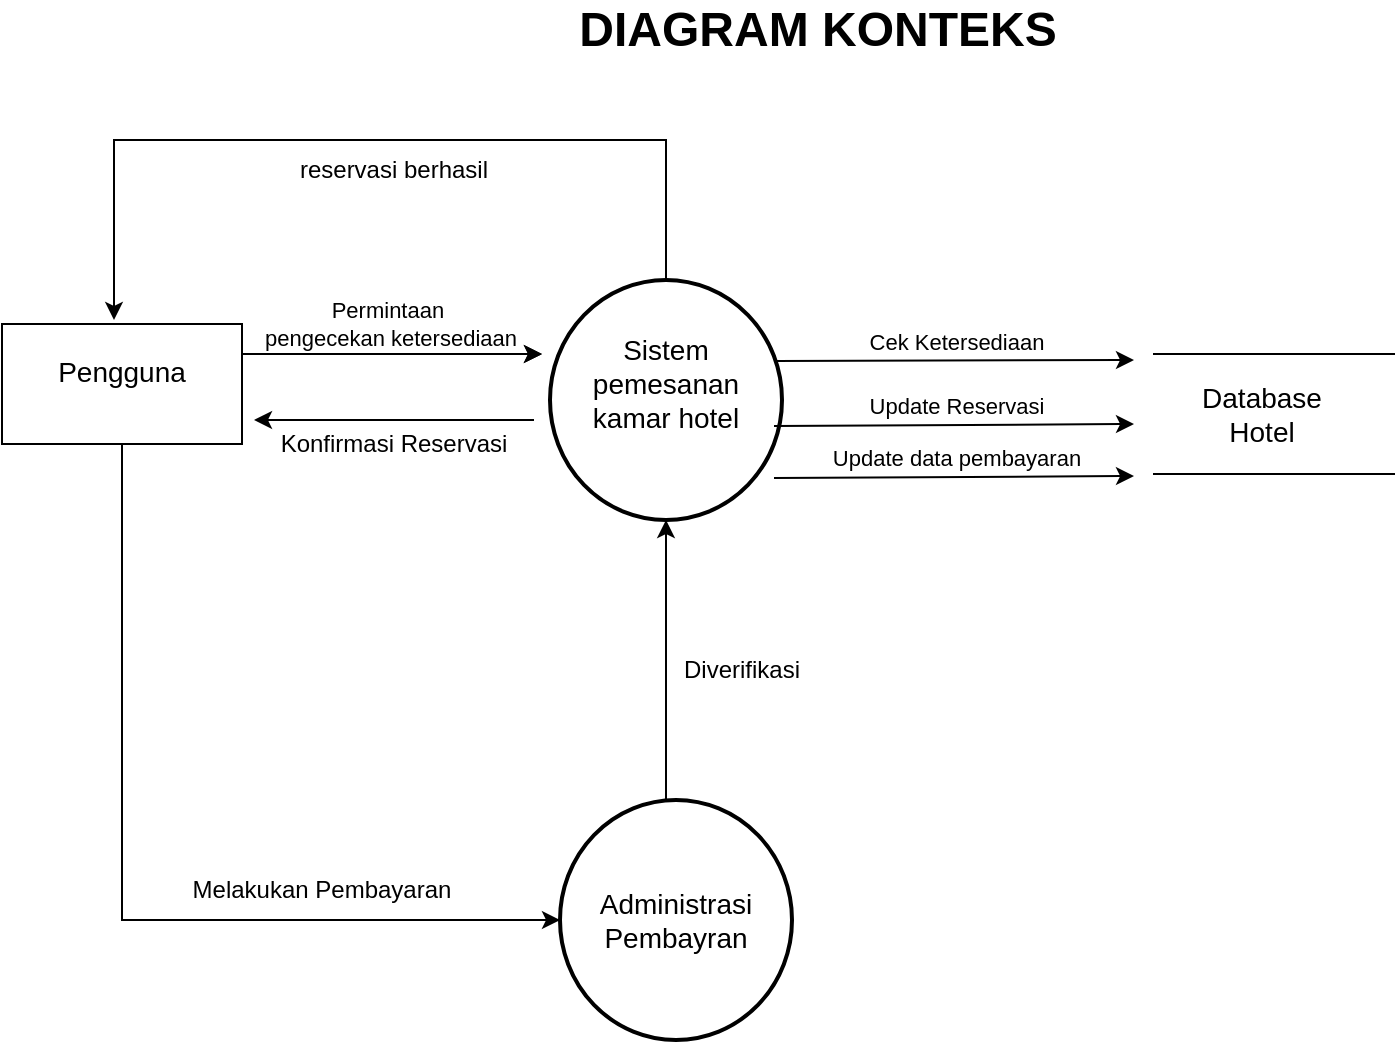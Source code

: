 <mxfile version="24.7.16" pages="2">
  <diagram name="Halaman-1" id="7p4cjxunIsNnKpSAJF3Q">
    <mxGraphModel dx="1354" dy="655" grid="0" gridSize="10" guides="1" tooltips="1" connect="1" arrows="1" fold="1" page="1" pageScale="1" pageWidth="827" pageHeight="1169" math="0" shadow="0">
      <root>
        <mxCell id="0" />
        <mxCell id="1" parent="0" />
        <mxCell id="ClMmJKzKSuN1sgCDUMyr-4" value="" style="shape=partialRectangle;whiteSpace=wrap;html=1;left=0;right=0;fillColor=none;" vertex="1" parent="1">
          <mxGeometry x="620" y="197" width="120" height="60" as="geometry" />
        </mxCell>
        <mxCell id="ClMmJKzKSuN1sgCDUMyr-5" value="" style="rounded=0;whiteSpace=wrap;html=1;" vertex="1" parent="1">
          <mxGeometry x="44" y="182" width="120" height="60" as="geometry" />
        </mxCell>
        <mxCell id="ClMmJKzKSuN1sgCDUMyr-66" style="edgeStyle=orthogonalEdgeStyle;rounded=0;orthogonalLoop=1;jettySize=auto;html=1;exitX=0.5;exitY=0;exitDx=0;exitDy=0;exitPerimeter=0;" edge="1" parent="1" source="ClMmJKzKSuN1sgCDUMyr-9">
          <mxGeometry relative="1" as="geometry">
            <mxPoint x="100" y="180" as="targetPoint" />
            <Array as="points">
              <mxPoint x="376" y="90" />
              <mxPoint x="100" y="90" />
            </Array>
          </mxGeometry>
        </mxCell>
        <mxCell id="ClMmJKzKSuN1sgCDUMyr-9" value="" style="strokeWidth=2;html=1;shape=mxgraph.flowchart.start_2;whiteSpace=wrap;" vertex="1" parent="1">
          <mxGeometry x="318" y="160" width="116" height="120" as="geometry" />
        </mxCell>
        <mxCell id="ClMmJKzKSuN1sgCDUMyr-10" value="&lt;font style=&quot;font-size: 14px;&quot;&gt;Pengguna&lt;/font&gt;" style="text;html=1;align=center;verticalAlign=middle;whiteSpace=wrap;rounded=0;" vertex="1" parent="1">
          <mxGeometry x="74" y="191" width="60" height="30" as="geometry" />
        </mxCell>
        <mxCell id="ClMmJKzKSuN1sgCDUMyr-11" value="&lt;font style=&quot;font-size: 14px;&quot;&gt;Sistem pemesanan kamar hotel&lt;/font&gt;" style="text;html=1;align=center;verticalAlign=middle;whiteSpace=wrap;rounded=0;" vertex="1" parent="1">
          <mxGeometry x="336" y="197" width="80" height="30" as="geometry" />
        </mxCell>
        <mxCell id="ClMmJKzKSuN1sgCDUMyr-14" value="&lt;font style=&quot;font-size: 14px;&quot;&gt;Database Hotel&lt;/font&gt;" style="text;html=1;align=center;verticalAlign=middle;whiteSpace=wrap;rounded=0;" vertex="1" parent="1">
          <mxGeometry x="644" y="212" width="60" height="30" as="geometry" />
        </mxCell>
        <mxCell id="ClMmJKzKSuN1sgCDUMyr-15" value="" style="strokeWidth=2;html=1;shape=mxgraph.flowchart.start_2;whiteSpace=wrap;" vertex="1" parent="1">
          <mxGeometry x="323" y="420" width="116" height="120" as="geometry" />
        </mxCell>
        <mxCell id="ClMmJKzKSuN1sgCDUMyr-16" value="&lt;font style=&quot;font-size: 14px;&quot;&gt;Administrasi Pembayran&lt;/font&gt;" style="text;html=1;align=center;verticalAlign=middle;whiteSpace=wrap;rounded=0;" vertex="1" parent="1">
          <mxGeometry x="351" y="465" width="60" height="30" as="geometry" />
        </mxCell>
        <mxCell id="ClMmJKzKSuN1sgCDUMyr-44" value="" style="endArrow=classic;html=1;rounded=0;" edge="1" parent="1">
          <mxGeometry relative="1" as="geometry">
            <mxPoint x="164" y="197" as="sourcePoint" />
            <mxPoint x="314" y="197" as="targetPoint" />
          </mxGeometry>
        </mxCell>
        <mxCell id="ClMmJKzKSuN1sgCDUMyr-45" value="Permintaan&amp;nbsp;&lt;div&gt;pengecekan ketersediaan&lt;/div&gt;" style="edgeLabel;resizable=0;html=1;;align=center;verticalAlign=middle;" connectable="0" vertex="1" parent="ClMmJKzKSuN1sgCDUMyr-44">
          <mxGeometry relative="1" as="geometry">
            <mxPoint x="-1" y="-15" as="offset" />
          </mxGeometry>
        </mxCell>
        <mxCell id="ClMmJKzKSuN1sgCDUMyr-48" value="" style="endArrow=classic;html=1;rounded=0;" edge="1" parent="1">
          <mxGeometry relative="1" as="geometry">
            <mxPoint x="164" y="197" as="sourcePoint" />
            <mxPoint x="314" y="197" as="targetPoint" />
          </mxGeometry>
        </mxCell>
        <mxCell id="ClMmJKzKSuN1sgCDUMyr-50" value="" style="endArrow=classic;html=1;rounded=0;exitX=0.969;exitY=0.338;exitDx=0;exitDy=0;exitPerimeter=0;" edge="1" parent="1" source="ClMmJKzKSuN1sgCDUMyr-9">
          <mxGeometry relative="1" as="geometry">
            <mxPoint x="440" y="200" as="sourcePoint" />
            <mxPoint x="610" y="200" as="targetPoint" />
          </mxGeometry>
        </mxCell>
        <mxCell id="ClMmJKzKSuN1sgCDUMyr-52" value="Cek Ketersediaan" style="edgeLabel;html=1;align=center;verticalAlign=middle;resizable=0;points=[];" vertex="1" connectable="0" parent="ClMmJKzKSuN1sgCDUMyr-50">
          <mxGeometry x="0.007" y="-4" relative="1" as="geometry">
            <mxPoint y="-14" as="offset" />
          </mxGeometry>
        </mxCell>
        <mxCell id="ClMmJKzKSuN1sgCDUMyr-53" value="" style="endArrow=classic;html=1;rounded=0;" edge="1" parent="1">
          <mxGeometry width="50" height="50" relative="1" as="geometry">
            <mxPoint x="310" y="230" as="sourcePoint" />
            <mxPoint x="170" y="230" as="targetPoint" />
          </mxGeometry>
        </mxCell>
        <mxCell id="ClMmJKzKSuN1sgCDUMyr-54" value="Konfirmasi Reservasi" style="text;html=1;align=center;verticalAlign=middle;whiteSpace=wrap;rounded=0;" vertex="1" parent="1">
          <mxGeometry x="170" y="227" width="140" height="30" as="geometry" />
        </mxCell>
        <mxCell id="ClMmJKzKSuN1sgCDUMyr-55" value="" style="endArrow=classic;html=1;rounded=0;exitX=0.969;exitY=0.338;exitDx=0;exitDy=0;exitPerimeter=0;" edge="1" parent="1">
          <mxGeometry relative="1" as="geometry">
            <mxPoint x="430" y="233" as="sourcePoint" />
            <mxPoint x="610" y="232" as="targetPoint" />
          </mxGeometry>
        </mxCell>
        <mxCell id="ClMmJKzKSuN1sgCDUMyr-56" value="Update Reservasi" style="edgeLabel;html=1;align=center;verticalAlign=middle;resizable=0;points=[];" vertex="1" connectable="0" parent="ClMmJKzKSuN1sgCDUMyr-55">
          <mxGeometry x="0.007" y="-4" relative="1" as="geometry">
            <mxPoint y="-14" as="offset" />
          </mxGeometry>
        </mxCell>
        <mxCell id="ClMmJKzKSuN1sgCDUMyr-57" style="edgeStyle=orthogonalEdgeStyle;rounded=0;orthogonalLoop=1;jettySize=auto;html=1;exitX=0.5;exitY=1;exitDx=0;exitDy=0;entryX=0;entryY=0.5;entryDx=0;entryDy=0;entryPerimeter=0;" edge="1" parent="1" source="ClMmJKzKSuN1sgCDUMyr-5" target="ClMmJKzKSuN1sgCDUMyr-15">
          <mxGeometry relative="1" as="geometry" />
        </mxCell>
        <mxCell id="ClMmJKzKSuN1sgCDUMyr-58" value="Melakukan Pembayaran" style="text;html=1;align=center;verticalAlign=middle;whiteSpace=wrap;rounded=0;" vertex="1" parent="1">
          <mxGeometry x="134" y="450" width="140" height="30" as="geometry" />
        </mxCell>
        <mxCell id="ClMmJKzKSuN1sgCDUMyr-59" style="edgeStyle=orthogonalEdgeStyle;rounded=0;orthogonalLoop=1;jettySize=auto;html=1;exitX=0.5;exitY=0;exitDx=0;exitDy=0;exitPerimeter=0;entryX=0.5;entryY=1;entryDx=0;entryDy=0;entryPerimeter=0;" edge="1" parent="1" source="ClMmJKzKSuN1sgCDUMyr-15" target="ClMmJKzKSuN1sgCDUMyr-9">
          <mxGeometry relative="1" as="geometry">
            <Array as="points">
              <mxPoint x="376" y="420" />
            </Array>
          </mxGeometry>
        </mxCell>
        <mxCell id="ClMmJKzKSuN1sgCDUMyr-60" value="Diverifikasi" style="text;html=1;align=center;verticalAlign=middle;whiteSpace=wrap;rounded=0;" vertex="1" parent="1">
          <mxGeometry x="384" y="340" width="60" height="30" as="geometry" />
        </mxCell>
        <mxCell id="ClMmJKzKSuN1sgCDUMyr-61" value="" style="endArrow=classic;html=1;rounded=0;exitX=0.969;exitY=0.338;exitDx=0;exitDy=0;exitPerimeter=0;" edge="1" parent="1">
          <mxGeometry relative="1" as="geometry">
            <mxPoint x="430" y="259" as="sourcePoint" />
            <mxPoint x="610" y="258" as="targetPoint" />
          </mxGeometry>
        </mxCell>
        <mxCell id="ClMmJKzKSuN1sgCDUMyr-62" value="Update data pembayaran" style="edgeLabel;html=1;align=center;verticalAlign=middle;resizable=0;points=[];" vertex="1" connectable="0" parent="ClMmJKzKSuN1sgCDUMyr-61">
          <mxGeometry x="0.007" y="-4" relative="1" as="geometry">
            <mxPoint y="-14" as="offset" />
          </mxGeometry>
        </mxCell>
        <mxCell id="ClMmJKzKSuN1sgCDUMyr-68" value="reservasi berhasil" style="text;html=1;align=center;verticalAlign=middle;whiteSpace=wrap;rounded=0;" vertex="1" parent="1">
          <mxGeometry x="170" y="90" width="140" height="30" as="geometry" />
        </mxCell>
        <mxCell id="ClMmJKzKSuN1sgCDUMyr-69" value="&lt;b&gt;&lt;font style=&quot;font-size: 24px;&quot;&gt;DIAGRAM KONTEKS&lt;/font&gt;&lt;/b&gt;" style="text;html=1;align=center;verticalAlign=middle;whiteSpace=wrap;rounded=0;" vertex="1" parent="1">
          <mxGeometry x="302" y="20" width="300" height="30" as="geometry" />
        </mxCell>
      </root>
    </mxGraphModel>
  </diagram>
  <diagram id="yFZeli4qFbpyVqb0lHck" name="Halaman-2">
    <mxGraphModel dx="1173" dy="568" grid="0" gridSize="10" guides="1" tooltips="1" connect="1" arrows="1" fold="1" page="1" pageScale="1" pageWidth="827" pageHeight="1169" math="0" shadow="0">
      <root>
        <mxCell id="0" />
        <mxCell id="1" parent="0" />
        <mxCell id="vKCrHOOW8Bh6FoqnNA1i-1" value="" style="rounded=0;whiteSpace=wrap;html=1;" vertex="1" parent="1">
          <mxGeometry x="88" y="270" width="120" height="60" as="geometry" />
        </mxCell>
        <mxCell id="vKCrHOOW8Bh6FoqnNA1i-2" value="&lt;font style=&quot;font-size: 14px;&quot;&gt;Pengguna&lt;/font&gt;" style="text;html=1;align=center;verticalAlign=middle;whiteSpace=wrap;rounded=0;" vertex="1" parent="1">
          <mxGeometry x="118" y="283" width="60" height="30" as="geometry" />
        </mxCell>
        <mxCell id="vKCrHOOW8Bh6FoqnNA1i-14" style="edgeStyle=orthogonalEdgeStyle;rounded=0;orthogonalLoop=1;jettySize=auto;html=1;exitX=0.5;exitY=1;exitDx=0;exitDy=0;entryX=0.5;entryY=0;entryDx=0;entryDy=0;" edge="1" parent="1" source="vKCrHOOW8Bh6FoqnNA1i-3" target="vKCrHOOW8Bh6FoqnNA1i-4">
          <mxGeometry relative="1" as="geometry" />
        </mxCell>
        <mxCell id="vKCrHOOW8Bh6FoqnNA1i-19" style="edgeStyle=orthogonalEdgeStyle;rounded=0;orthogonalLoop=1;jettySize=auto;html=1;exitX=1;exitY=0.5;exitDx=0;exitDy=0;" edge="1" parent="1" source="vKCrHOOW8Bh6FoqnNA1i-3">
          <mxGeometry relative="1" as="geometry">
            <mxPoint x="535" y="302.25" as="targetPoint" />
          </mxGeometry>
        </mxCell>
        <mxCell id="vKCrHOOW8Bh6FoqnNA1i-3" value="" style="ellipse;whiteSpace=wrap;html=1;aspect=fixed;" vertex="1" parent="1">
          <mxGeometry x="330" y="262" width="80" height="80" as="geometry" />
        </mxCell>
        <mxCell id="vKCrHOOW8Bh6FoqnNA1i-15" style="edgeStyle=orthogonalEdgeStyle;rounded=0;orthogonalLoop=1;jettySize=auto;html=1;exitX=0.5;exitY=1;exitDx=0;exitDy=0;" edge="1" parent="1" source="vKCrHOOW8Bh6FoqnNA1i-4">
          <mxGeometry relative="1" as="geometry">
            <mxPoint x="369.789" y="531.526" as="targetPoint" />
          </mxGeometry>
        </mxCell>
        <mxCell id="vKCrHOOW8Bh6FoqnNA1i-4" value="" style="ellipse;whiteSpace=wrap;html=1;aspect=fixed;" vertex="1" parent="1">
          <mxGeometry x="330" y="402" width="80" height="80" as="geometry" />
        </mxCell>
        <mxCell id="vKCrHOOW8Bh6FoqnNA1i-16" style="edgeStyle=orthogonalEdgeStyle;rounded=0;orthogonalLoop=1;jettySize=auto;html=1;exitX=0.5;exitY=1;exitDx=0;exitDy=0;" edge="1" parent="1" source="vKCrHOOW8Bh6FoqnNA1i-5">
          <mxGeometry relative="1" as="geometry">
            <mxPoint x="372.947" y="684.158" as="targetPoint" />
          </mxGeometry>
        </mxCell>
        <mxCell id="vKCrHOOW8Bh6FoqnNA1i-28" style="edgeStyle=orthogonalEdgeStyle;rounded=0;orthogonalLoop=1;jettySize=auto;html=1;exitX=1;exitY=0.5;exitDx=0;exitDy=0;" edge="1" parent="1" source="vKCrHOOW8Bh6FoqnNA1i-5">
          <mxGeometry relative="1" as="geometry">
            <mxPoint x="616" y="471" as="targetPoint" />
          </mxGeometry>
        </mxCell>
        <mxCell id="vKCrHOOW8Bh6FoqnNA1i-5" value="" style="ellipse;whiteSpace=wrap;html=1;aspect=fixed;" vertex="1" parent="1">
          <mxGeometry x="333" y="533" width="80" height="80" as="geometry" />
        </mxCell>
        <mxCell id="vKCrHOOW8Bh6FoqnNA1i-31" style="edgeStyle=orthogonalEdgeStyle;rounded=0;orthogonalLoop=1;jettySize=auto;html=1;exitX=0;exitY=0.5;exitDx=0;exitDy=0;entryX=0.5;entryY=1;entryDx=0;entryDy=0;" edge="1" parent="1" source="vKCrHOOW8Bh6FoqnNA1i-6" target="vKCrHOOW8Bh6FoqnNA1i-1">
          <mxGeometry relative="1" as="geometry" />
        </mxCell>
        <mxCell id="vKCrHOOW8Bh6FoqnNA1i-6" value="" style="ellipse;whiteSpace=wrap;html=1;aspect=fixed;" vertex="1" parent="1">
          <mxGeometry x="333" y="686" width="80" height="80" as="geometry" />
        </mxCell>
        <mxCell id="vKCrHOOW8Bh6FoqnNA1i-7" value="Database pengguna" style="shape=partialRectangle;whiteSpace=wrap;html=1;left=0;right=0;fillColor=none;" vertex="1" parent="1">
          <mxGeometry x="556" y="270" width="120" height="60" as="geometry" />
        </mxCell>
        <mxCell id="vKCrHOOW8Bh6FoqnNA1i-8" value="Database kamar hotel" style="shape=partialRectangle;whiteSpace=wrap;html=1;left=0;right=0;fillColor=none;" vertex="1" parent="1">
          <mxGeometry x="558" y="402" width="120" height="60" as="geometry" />
        </mxCell>
        <mxCell id="vKCrHOOW8Bh6FoqnNA1i-10" value="" style="endArrow=classic;html=1;rounded=0;" edge="1" parent="1">
          <mxGeometry width="50" height="50" relative="1" as="geometry">
            <mxPoint x="211" y="299" as="sourcePoint" />
            <mxPoint x="324" y="299" as="targetPoint" />
            <Array as="points">
              <mxPoint x="211" y="299" />
            </Array>
          </mxGeometry>
        </mxCell>
        <mxCell id="vKCrHOOW8Bh6FoqnNA1i-12" value="input login" style="text;html=1;align=center;verticalAlign=middle;whiteSpace=wrap;rounded=0;" vertex="1" parent="1">
          <mxGeometry x="238" y="271" width="60" height="30" as="geometry" />
        </mxCell>
        <mxCell id="vKCrHOOW8Bh6FoqnNA1i-13" value="&lt;font style=&quot;font-size: 14px;&quot;&gt;Login&lt;/font&gt;" style="text;html=1;align=center;verticalAlign=middle;whiteSpace=wrap;rounded=0;" vertex="1" parent="1">
          <mxGeometry x="339" y="284" width="60" height="30" as="geometry" />
        </mxCell>
        <mxCell id="vKCrHOOW8Bh6FoqnNA1i-17" value="&lt;font style=&quot;font-size: 12px;&quot;&gt;cek ketersediaan kamar&lt;/font&gt;" style="text;html=1;align=center;verticalAlign=middle;whiteSpace=wrap;rounded=0;" vertex="1" parent="1">
          <mxGeometry x="343" y="423" width="60" height="30" as="geometry" />
        </mxCell>
        <mxCell id="vKCrHOOW8Bh6FoqnNA1i-18" value="&lt;font style=&quot;font-size: 12px;&quot;&gt;reservasi kamar&lt;/font&gt;" style="text;html=1;align=center;verticalAlign=middle;whiteSpace=wrap;rounded=0;" vertex="1" parent="1">
          <mxGeometry x="343" y="558" width="60" height="30" as="geometry" />
        </mxCell>
        <mxCell id="vKCrHOOW8Bh6FoqnNA1i-20" value="verifikasi&amp;nbsp;" style="text;html=1;align=center;verticalAlign=middle;whiteSpace=wrap;rounded=0;" vertex="1" parent="1">
          <mxGeometry x="438" y="274" width="60" height="30" as="geometry" />
        </mxCell>
        <mxCell id="vKCrHOOW8Bh6FoqnNA1i-23" value="" style="endArrow=classic;startArrow=classic;html=1;rounded=0;" edge="1" parent="1">
          <mxGeometry width="50" height="50" relative="1" as="geometry">
            <mxPoint x="412" y="435" as="sourcePoint" />
            <mxPoint x="538" y="435" as="targetPoint" />
          </mxGeometry>
        </mxCell>
        <mxCell id="vKCrHOOW8Bh6FoqnNA1i-29" value="pembaharuan status kamar" style="text;html=1;align=center;verticalAlign=middle;whiteSpace=wrap;rounded=0;" vertex="1" parent="1">
          <mxGeometry x="438" y="547" width="156" height="30" as="geometry" />
        </mxCell>
        <mxCell id="vKCrHOOW8Bh6FoqnNA1i-30" value="konfirmasi &amp;amp; Notifikasi" style="text;html=1;align=center;verticalAlign=middle;whiteSpace=wrap;rounded=0;" vertex="1" parent="1">
          <mxGeometry x="343" y="711" width="60" height="30" as="geometry" />
        </mxCell>
        <mxCell id="vKCrHOOW8Bh6FoqnNA1i-32" value="konfirmasi via email" style="text;html=1;align=center;verticalAlign=middle;whiteSpace=wrap;rounded=0;rotation=-90;" vertex="1" parent="1">
          <mxGeometry x="77" y="521" width="112" height="30" as="geometry" />
        </mxCell>
      </root>
    </mxGraphModel>
  </diagram>
</mxfile>
